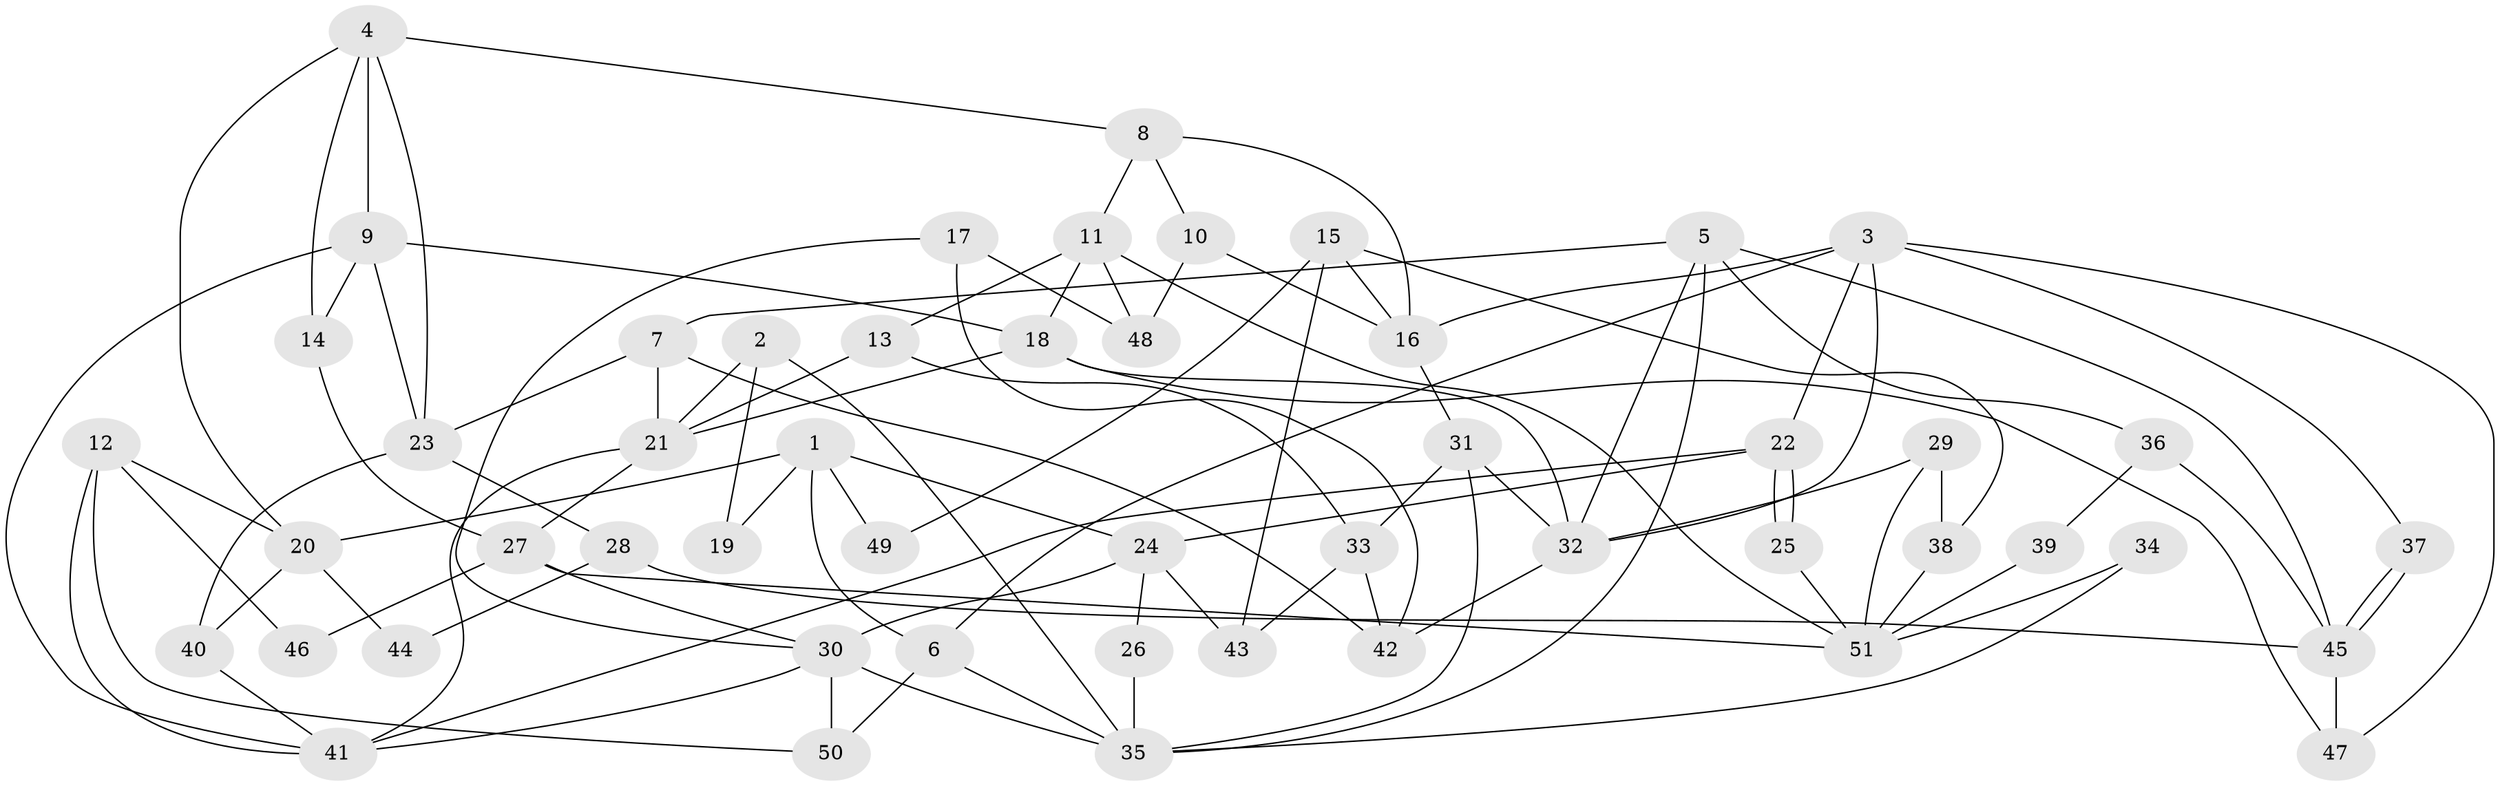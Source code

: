 // coarse degree distribution, {6: 0.13333333333333333, 3: 0.13333333333333333, 9: 0.13333333333333333, 10: 0.06666666666666667, 4: 0.06666666666666667, 5: 0.06666666666666667, 2: 0.3333333333333333, 7: 0.06666666666666667}
// Generated by graph-tools (version 1.1) at 2025/18/03/04/25 18:18:47]
// undirected, 51 vertices, 102 edges
graph export_dot {
graph [start="1"]
  node [color=gray90,style=filled];
  1;
  2;
  3;
  4;
  5;
  6;
  7;
  8;
  9;
  10;
  11;
  12;
  13;
  14;
  15;
  16;
  17;
  18;
  19;
  20;
  21;
  22;
  23;
  24;
  25;
  26;
  27;
  28;
  29;
  30;
  31;
  32;
  33;
  34;
  35;
  36;
  37;
  38;
  39;
  40;
  41;
  42;
  43;
  44;
  45;
  46;
  47;
  48;
  49;
  50;
  51;
  1 -- 24;
  1 -- 6;
  1 -- 19;
  1 -- 20;
  1 -- 49;
  2 -- 21;
  2 -- 35;
  2 -- 19;
  3 -- 22;
  3 -- 16;
  3 -- 6;
  3 -- 32;
  3 -- 37;
  3 -- 47;
  4 -- 9;
  4 -- 23;
  4 -- 8;
  4 -- 14;
  4 -- 20;
  5 -- 45;
  5 -- 35;
  5 -- 7;
  5 -- 32;
  5 -- 36;
  6 -- 50;
  6 -- 35;
  7 -- 21;
  7 -- 23;
  7 -- 42;
  8 -- 10;
  8 -- 11;
  8 -- 16;
  9 -- 18;
  9 -- 41;
  9 -- 14;
  9 -- 23;
  10 -- 16;
  10 -- 48;
  11 -- 18;
  11 -- 13;
  11 -- 48;
  11 -- 51;
  12 -- 41;
  12 -- 20;
  12 -- 46;
  12 -- 50;
  13 -- 33;
  13 -- 21;
  14 -- 27;
  15 -- 43;
  15 -- 16;
  15 -- 38;
  15 -- 49;
  16 -- 31;
  17 -- 30;
  17 -- 42;
  17 -- 48;
  18 -- 32;
  18 -- 21;
  18 -- 47;
  20 -- 40;
  20 -- 44;
  21 -- 27;
  21 -- 41;
  22 -- 41;
  22 -- 25;
  22 -- 25;
  22 -- 24;
  23 -- 28;
  23 -- 40;
  24 -- 30;
  24 -- 26;
  24 -- 43;
  25 -- 51;
  26 -- 35;
  27 -- 51;
  27 -- 30;
  27 -- 46;
  28 -- 45;
  28 -- 44;
  29 -- 32;
  29 -- 51;
  29 -- 38;
  30 -- 41;
  30 -- 35;
  30 -- 50;
  31 -- 32;
  31 -- 35;
  31 -- 33;
  32 -- 42;
  33 -- 42;
  33 -- 43;
  34 -- 51;
  34 -- 35;
  36 -- 45;
  36 -- 39;
  37 -- 45;
  37 -- 45;
  38 -- 51;
  39 -- 51;
  40 -- 41;
  45 -- 47;
}
